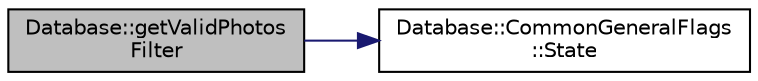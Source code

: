 digraph "Database::getValidPhotosFilter"
{
 // LATEX_PDF_SIZE
  edge [fontname="Helvetica",fontsize="10",labelfontname="Helvetica",labelfontsize="10"];
  node [fontname="Helvetica",fontsize="10",shape=record];
  rankdir="LR";
  Node1 [label="Database::getValidPhotos\lFilter",height=0.2,width=0.4,color="black", fillcolor="grey75", style="filled", fontcolor="black",tooltip="return filter which will filter out broken photos (missing, broken, deleted etc)"];
  Node1 -> Node2 [color="midnightblue",fontsize="10",style="solid",fontname="Helvetica"];
  Node2 [label="Database::CommonGeneralFlags\l::State",height=0.2,width=0.4,color="black", fillcolor="white", style="filled",URL="$namespace_database_1_1_common_general_flags.html#a3cd5ed198bec62318f5505339f7c2c30",tooltip=" "];
}
